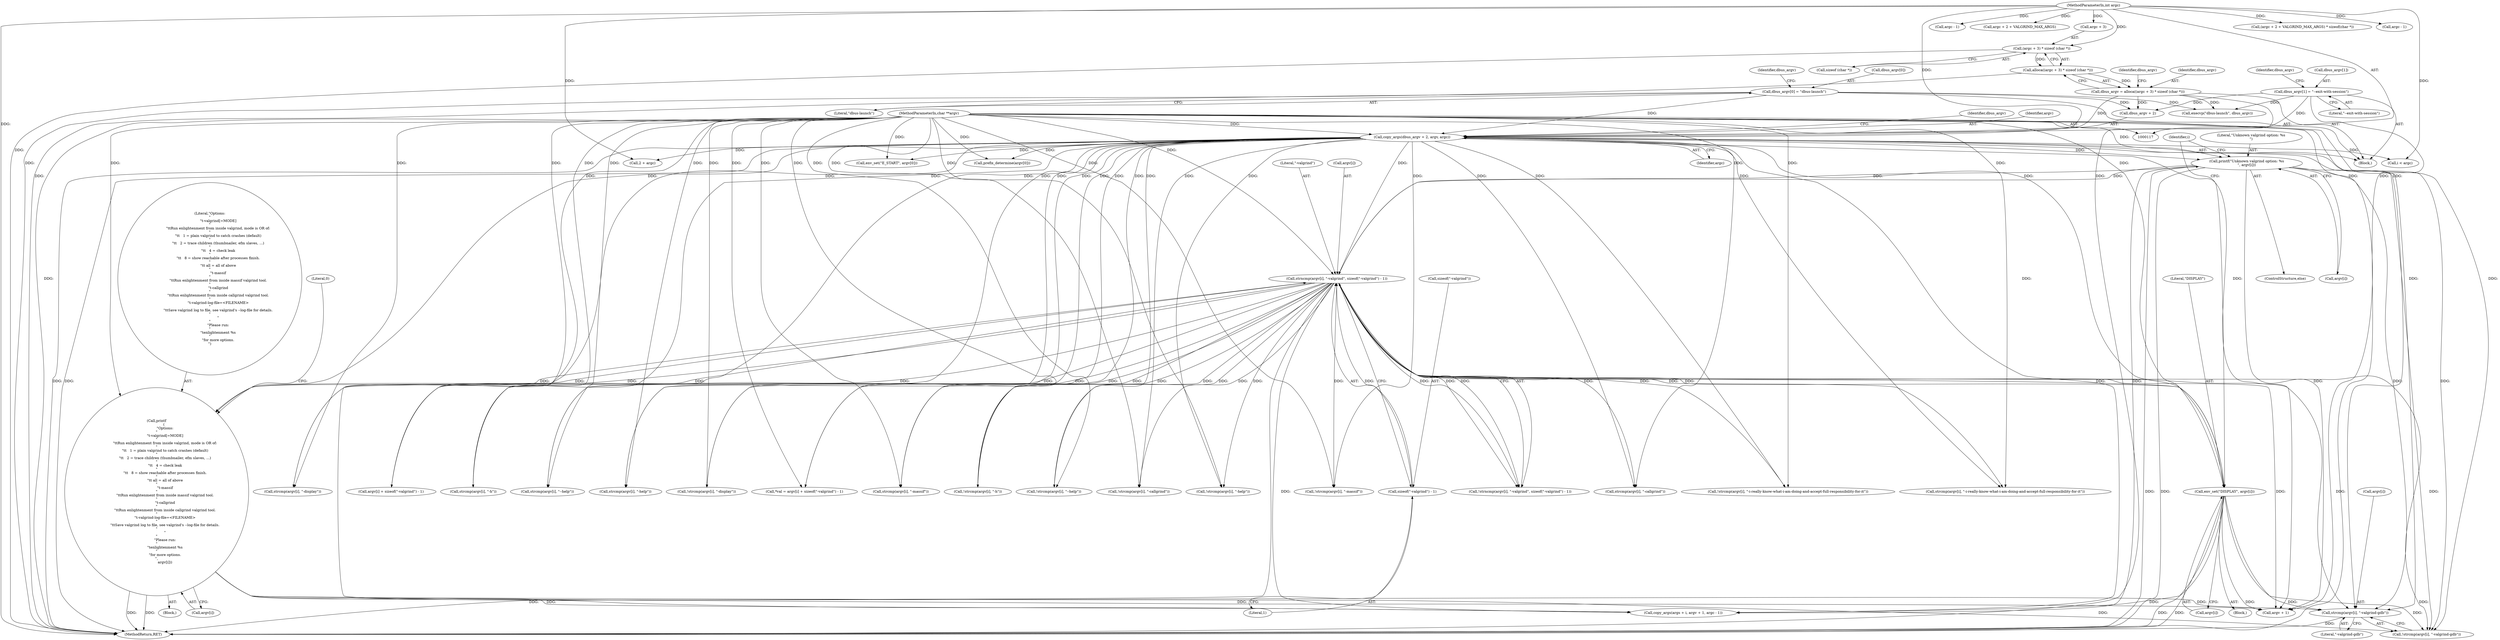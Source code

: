 digraph "0_enlightment_bb4a21e98656fe2c7d98ba2163e6defe9a630e2b@API" {
"1000257" [label="(Call,strcmp(argv[i], \"-valgrind-gdb\"))"];
"1000355" [label="(Call,printf(\"Unknown valgrind option: %s\n\", argv[i]))"];
"1000220" [label="(Call,copy_args(dbus_argv + 2, argv, argc))"];
"1000215" [label="(Call,dbus_argv[1] = \"--exit-with-session\")"];
"1000210" [label="(Call,dbus_argv[0] = \"dbus-launch\")"];
"1000201" [label="(Call,dbus_argv = alloca((argc + 3) * sizeof (char *)))"];
"1000203" [label="(Call,alloca((argc + 3) * sizeof (char *)))"];
"1000204" [label="(Call,(argc + 3) * sizeof (char *))"];
"1000118" [label="(MethodParameterIn,int argc)"];
"1000119" [label="(MethodParameterIn,char **argv)"];
"1000268" [label="(Call,strncmp(argv[i], \"-valgrind\", sizeof(\"-valgrind\") - 1))"];
"1000421" [label="(Call,printf\n             (\n               \"Options:\n\"\n               \"\t-valgrind[=MODE]\n\"\n               \"\t\tRun enlightenment from inside valgrind, mode is OR of:\n\"\n               \"\t\t   1 = plain valgrind to catch crashes (default)\n\"\n               \"\t\t   2 = trace children (thumbnailer, efm slaves, ...)\n\"\n               \"\t\t   4 = check leak\n\"\n               \"\t\t   8 = show reachable after processes finish.\n\"\n               \"\t\t all = all of above\n\"\n               \"\t-massif\n\"\n               \"\t\tRun enlightenment from inside massif valgrind tool.\n\"\n               \"\t-callgrind\n\"\n               \"\t\tRun enlightenment from inside callgrind valgrind tool.\n\"\n               \"\t-valgrind-log-file=<FILENAME>\n\"\n               \"\t\tSave valgrind log to file, see valgrind's --log-file for details.\n\"\n               \"\n\"\n               \"Please run:\n\"\n               \"\tenlightenment %s\n\"\n               \"for more options.\n\",\n               argv[i]))"];
"1000371" [label="(Call,env_set(\"DISPLAY\", argv[i]))"];
"1000273" [label="(Call,sizeof(\"-valgrind\") - 1)"];
"1000249" [label="(Call,i < argc)"];
"1000357" [label="(Call,argv[i])"];
"1000212" [label="(Identifier,dbus_argv)"];
"1000608" [label="(Call,argc - 1)"];
"1000215" [label="(Call,dbus_argv[1] = \"--exit-with-session\")"];
"1000430" [label="(Call,!strcmp(argv[i], \"-i-really-know-what-i-am-doing-and-accept-full-responsibility-for-it\"))"];
"1000203" [label="(Call,alloca((argc + 3) * sizeof (char *)))"];
"1000431" [label="(Call,strcmp(argv[i], \"-i-really-know-what-i-am-doing-and-accept-full-responsibility-for-it\"))"];
"1000363" [label="(Call,strcmp(argv[i], \"-display\"))"];
"1000571" [label="(Call,argc + 2 + VALGRIND_MAX_ARGS)"];
"1000423" [label="(Call,argv[i])"];
"1000281" [label="(Call,argv[i] + sizeof(\"-valgrind\") - 1)"];
"1000402" [label="(Call,strcmp(argv[i], \"-h\"))"];
"1000208" [label="(Call,sizeof (char *))"];
"1000240" [label="(Call,env_set(\"E_START\", argv[0]))"];
"1000221" [label="(Call,dbus_argv + 2)"];
"1000422" [label="(Literal,\"Options:\n\"\n               \"\t-valgrind[=MODE]\n\"\n               \"\t\tRun enlightenment from inside valgrind, mode is OR of:\n\"\n               \"\t\t   1 = plain valgrind to catch crashes (default)\n\"\n               \"\t\t   2 = trace children (thumbnailer, efm slaves, ...)\n\"\n               \"\t\t   4 = check leak\n\"\n               \"\t\t   8 = show reachable after processes finish.\n\"\n               \"\t\t all = all of above\n\"\n               \"\t-massif\n\"\n               \"\t\tRun enlightenment from inside massif valgrind tool.\n\"\n               \"\t-callgrind\n\"\n               \"\t\tRun enlightenment from inside callgrind valgrind tool.\n\"\n               \"\t-valgrind-log-file=<FILENAME>\n\"\n               \"\t\tSave valgrind log to file, see valgrind's --log-file for details.\n\"\n               \"\n\"\n               \"Please run:\n\"\n               \"\tenlightenment %s\n\"\n               \"for more options.\n\")"];
"1000276" [label="(Literal,1)"];
"1000415" [label="(Call,strcmp(argv[i], \"--help\"))"];
"1000229" [label="(Call,2 + argc)"];
"1000593" [label="(Call,copy_args(args + i, argv + 1, argc - 1))"];
"1000236" [label="(Call,prefix_determine(argv[0]))"];
"1000222" [label="(Identifier,dbus_argv)"];
"1000420" [label="(Block,)"];
"1000253" [label="(Identifier,i)"];
"1000368" [label="(Block,)"];
"1000272" [label="(Literal,\"-valgrind\")"];
"1000210" [label="(Call,dbus_argv[0] = \"dbus-launch\")"];
"1000118" [label="(MethodParameterIn,int argc)"];
"1000233" [label="(Call,execvp(\"dbus-launch\", dbus_argv))"];
"1000273" [label="(Call,sizeof(\"-valgrind\") - 1)"];
"1000199" [label="(Block,)"];
"1000219" [label="(Literal,\"--exit-with-session\")"];
"1000216" [label="(Call,dbus_argv[1])"];
"1000372" [label="(Literal,\"DISPLAY\")"];
"1000409" [label="(Call,strcmp(argv[i], \"-help\"))"];
"1000274" [label="(Call,sizeof(\"-valgrind\"))"];
"1000362" [label="(Call,!strcmp(argv[i], \"-display\"))"];
"1000427" [label="(Literal,0)"];
"1000202" [label="(Identifier,dbus_argv)"];
"1000269" [label="(Call,argv[i])"];
"1000268" [label="(Call,strncmp(argv[i], \"-valgrind\", sizeof(\"-valgrind\") - 1))"];
"1000217" [label="(Identifier,dbus_argv)"];
"1000228" [label="(Identifier,dbus_argv)"];
"1000279" [label="(Call,*val = argv[i] + sizeof(\"-valgrind\") - 1)"];
"1000261" [label="(Literal,\"-valgrind-gdb\")"];
"1001056" [label="(MethodReturn,RET)"];
"1000379" [label="(Call,strcmp(argv[i], \"-massif\"))"];
"1000401" [label="(Call,!strcmp(argv[i], \"-h\"))"];
"1000414" [label="(Call,!strcmp(argv[i], \"--help\"))"];
"1000258" [label="(Call,argv[i])"];
"1000371" [label="(Call,env_set(\"DISPLAY\", argv[i]))"];
"1000205" [label="(Call,argc + 3)"];
"1000570" [label="(Call,(argc + 2 + VALGRIND_MAX_ARGS) * sizeof(char *))"];
"1000256" [label="(Call,!strcmp(argv[i], \"-valgrind-gdb\"))"];
"1000211" [label="(Call,dbus_argv[0])"];
"1000355" [label="(Call,printf(\"Unknown valgrind option: %s\n\", argv[i]))"];
"1000225" [label="(Identifier,argc)"];
"1000373" [label="(Call,argv[i])"];
"1000600" [label="(Call,argc - 1)"];
"1000224" [label="(Identifier,argv)"];
"1000220" [label="(Call,copy_args(dbus_argv + 2, argv, argc))"];
"1000214" [label="(Literal,\"dbus-launch\")"];
"1000356" [label="(Literal,\"Unknown valgrind option: %s\n\")"];
"1000597" [label="(Call,argv + 1)"];
"1000354" [label="(ControlStructure,else)"];
"1000389" [label="(Call,!strcmp(argv[i], \"-callgrind\"))"];
"1000408" [label="(Call,!strcmp(argv[i], \"-help\"))"];
"1000421" [label="(Call,printf\n             (\n               \"Options:\n\"\n               \"\t-valgrind[=MODE]\n\"\n               \"\t\tRun enlightenment from inside valgrind, mode is OR of:\n\"\n               \"\t\t   1 = plain valgrind to catch crashes (default)\n\"\n               \"\t\t   2 = trace children (thumbnailer, efm slaves, ...)\n\"\n               \"\t\t   4 = check leak\n\"\n               \"\t\t   8 = show reachable after processes finish.\n\"\n               \"\t\t all = all of above\n\"\n               \"\t-massif\n\"\n               \"\t\tRun enlightenment from inside massif valgrind tool.\n\"\n               \"\t-callgrind\n\"\n               \"\t\tRun enlightenment from inside callgrind valgrind tool.\n\"\n               \"\t-valgrind-log-file=<FILENAME>\n\"\n               \"\t\tSave valgrind log to file, see valgrind's --log-file for details.\n\"\n               \"\n\"\n               \"Please run:\n\"\n               \"\tenlightenment %s\n\"\n               \"for more options.\n\",\n               argv[i]))"];
"1000201" [label="(Call,dbus_argv = alloca((argc + 3) * sizeof (char *)))"];
"1000378" [label="(Call,!strcmp(argv[i], \"-massif\"))"];
"1000390" [label="(Call,strcmp(argv[i], \"-callgrind\"))"];
"1000267" [label="(Call,!strncmp(argv[i], \"-valgrind\", sizeof(\"-valgrind\") - 1))"];
"1000204" [label="(Call,(argc + 3) * sizeof (char *))"];
"1000257" [label="(Call,strcmp(argv[i], \"-valgrind-gdb\"))"];
"1000119" [label="(MethodParameterIn,char **argv)"];
"1000257" -> "1000256"  [label="AST: "];
"1000257" -> "1000261"  [label="CFG: "];
"1000258" -> "1000257"  [label="AST: "];
"1000261" -> "1000257"  [label="AST: "];
"1000256" -> "1000257"  [label="CFG: "];
"1000257" -> "1001056"  [label="DDG: "];
"1000355" -> "1000257"  [label="DDG: "];
"1000421" -> "1000257"  [label="DDG: "];
"1000220" -> "1000257"  [label="DDG: "];
"1000371" -> "1000257"  [label="DDG: "];
"1000119" -> "1000257"  [label="DDG: "];
"1000268" -> "1000257"  [label="DDG: "];
"1000355" -> "1000354"  [label="AST: "];
"1000355" -> "1000357"  [label="CFG: "];
"1000356" -> "1000355"  [label="AST: "];
"1000357" -> "1000355"  [label="AST: "];
"1000253" -> "1000355"  [label="CFG: "];
"1000355" -> "1001056"  [label="DDG: "];
"1000355" -> "1001056"  [label="DDG: "];
"1000355" -> "1000256"  [label="DDG: "];
"1000355" -> "1000268"  [label="DDG: "];
"1000220" -> "1000355"  [label="DDG: "];
"1000119" -> "1000355"  [label="DDG: "];
"1000268" -> "1000355"  [label="DDG: "];
"1000355" -> "1000593"  [label="DDG: "];
"1000355" -> "1000597"  [label="DDG: "];
"1000220" -> "1000199"  [label="AST: "];
"1000220" -> "1000225"  [label="CFG: "];
"1000221" -> "1000220"  [label="AST: "];
"1000224" -> "1000220"  [label="AST: "];
"1000225" -> "1000220"  [label="AST: "];
"1000228" -> "1000220"  [label="CFG: "];
"1000220" -> "1001056"  [label="DDG: "];
"1000220" -> "1001056"  [label="DDG: "];
"1000215" -> "1000220"  [label="DDG: "];
"1000210" -> "1000220"  [label="DDG: "];
"1000201" -> "1000220"  [label="DDG: "];
"1000119" -> "1000220"  [label="DDG: "];
"1000118" -> "1000220"  [label="DDG: "];
"1000220" -> "1000229"  [label="DDG: "];
"1000220" -> "1000236"  [label="DDG: "];
"1000220" -> "1000240"  [label="DDG: "];
"1000220" -> "1000249"  [label="DDG: "];
"1000220" -> "1000256"  [label="DDG: "];
"1000220" -> "1000268"  [label="DDG: "];
"1000220" -> "1000279"  [label="DDG: "];
"1000220" -> "1000281"  [label="DDG: "];
"1000220" -> "1000362"  [label="DDG: "];
"1000220" -> "1000363"  [label="DDG: "];
"1000220" -> "1000371"  [label="DDG: "];
"1000220" -> "1000378"  [label="DDG: "];
"1000220" -> "1000379"  [label="DDG: "];
"1000220" -> "1000389"  [label="DDG: "];
"1000220" -> "1000390"  [label="DDG: "];
"1000220" -> "1000401"  [label="DDG: "];
"1000220" -> "1000402"  [label="DDG: "];
"1000220" -> "1000408"  [label="DDG: "];
"1000220" -> "1000409"  [label="DDG: "];
"1000220" -> "1000414"  [label="DDG: "];
"1000220" -> "1000415"  [label="DDG: "];
"1000220" -> "1000421"  [label="DDG: "];
"1000220" -> "1000430"  [label="DDG: "];
"1000220" -> "1000431"  [label="DDG: "];
"1000220" -> "1000593"  [label="DDG: "];
"1000220" -> "1000597"  [label="DDG: "];
"1000215" -> "1000199"  [label="AST: "];
"1000215" -> "1000219"  [label="CFG: "];
"1000216" -> "1000215"  [label="AST: "];
"1000219" -> "1000215"  [label="AST: "];
"1000222" -> "1000215"  [label="CFG: "];
"1000215" -> "1001056"  [label="DDG: "];
"1000215" -> "1000221"  [label="DDG: "];
"1000215" -> "1000233"  [label="DDG: "];
"1000210" -> "1000199"  [label="AST: "];
"1000210" -> "1000214"  [label="CFG: "];
"1000211" -> "1000210"  [label="AST: "];
"1000214" -> "1000210"  [label="AST: "];
"1000217" -> "1000210"  [label="CFG: "];
"1000210" -> "1001056"  [label="DDG: "];
"1000210" -> "1000221"  [label="DDG: "];
"1000210" -> "1000233"  [label="DDG: "];
"1000201" -> "1000199"  [label="AST: "];
"1000201" -> "1000203"  [label="CFG: "];
"1000202" -> "1000201"  [label="AST: "];
"1000203" -> "1000201"  [label="AST: "];
"1000212" -> "1000201"  [label="CFG: "];
"1000201" -> "1001056"  [label="DDG: "];
"1000203" -> "1000201"  [label="DDG: "];
"1000201" -> "1000221"  [label="DDG: "];
"1000201" -> "1000233"  [label="DDG: "];
"1000203" -> "1000204"  [label="CFG: "];
"1000204" -> "1000203"  [label="AST: "];
"1000203" -> "1001056"  [label="DDG: "];
"1000204" -> "1000203"  [label="DDG: "];
"1000204" -> "1000208"  [label="CFG: "];
"1000205" -> "1000204"  [label="AST: "];
"1000208" -> "1000204"  [label="AST: "];
"1000204" -> "1001056"  [label="DDG: "];
"1000118" -> "1000204"  [label="DDG: "];
"1000118" -> "1000117"  [label="AST: "];
"1000118" -> "1001056"  [label="DDG: "];
"1000118" -> "1000205"  [label="DDG: "];
"1000118" -> "1000229"  [label="DDG: "];
"1000118" -> "1000249"  [label="DDG: "];
"1000118" -> "1000570"  [label="DDG: "];
"1000118" -> "1000571"  [label="DDG: "];
"1000118" -> "1000600"  [label="DDG: "];
"1000118" -> "1000608"  [label="DDG: "];
"1000119" -> "1000117"  [label="AST: "];
"1000119" -> "1001056"  [label="DDG: "];
"1000119" -> "1000236"  [label="DDG: "];
"1000119" -> "1000240"  [label="DDG: "];
"1000119" -> "1000256"  [label="DDG: "];
"1000119" -> "1000268"  [label="DDG: "];
"1000119" -> "1000279"  [label="DDG: "];
"1000119" -> "1000281"  [label="DDG: "];
"1000119" -> "1000362"  [label="DDG: "];
"1000119" -> "1000363"  [label="DDG: "];
"1000119" -> "1000371"  [label="DDG: "];
"1000119" -> "1000378"  [label="DDG: "];
"1000119" -> "1000379"  [label="DDG: "];
"1000119" -> "1000389"  [label="DDG: "];
"1000119" -> "1000390"  [label="DDG: "];
"1000119" -> "1000401"  [label="DDG: "];
"1000119" -> "1000402"  [label="DDG: "];
"1000119" -> "1000408"  [label="DDG: "];
"1000119" -> "1000409"  [label="DDG: "];
"1000119" -> "1000414"  [label="DDG: "];
"1000119" -> "1000415"  [label="DDG: "];
"1000119" -> "1000421"  [label="DDG: "];
"1000119" -> "1000430"  [label="DDG: "];
"1000119" -> "1000431"  [label="DDG: "];
"1000119" -> "1000593"  [label="DDG: "];
"1000119" -> "1000597"  [label="DDG: "];
"1000268" -> "1000267"  [label="AST: "];
"1000268" -> "1000273"  [label="CFG: "];
"1000269" -> "1000268"  [label="AST: "];
"1000272" -> "1000268"  [label="AST: "];
"1000273" -> "1000268"  [label="AST: "];
"1000267" -> "1000268"  [label="CFG: "];
"1000268" -> "1001056"  [label="DDG: "];
"1000268" -> "1000256"  [label="DDG: "];
"1000268" -> "1000267"  [label="DDG: "];
"1000268" -> "1000267"  [label="DDG: "];
"1000268" -> "1000267"  [label="DDG: "];
"1000421" -> "1000268"  [label="DDG: "];
"1000371" -> "1000268"  [label="DDG: "];
"1000273" -> "1000268"  [label="DDG: "];
"1000268" -> "1000279"  [label="DDG: "];
"1000268" -> "1000281"  [label="DDG: "];
"1000268" -> "1000362"  [label="DDG: "];
"1000268" -> "1000363"  [label="DDG: "];
"1000268" -> "1000371"  [label="DDG: "];
"1000268" -> "1000378"  [label="DDG: "];
"1000268" -> "1000379"  [label="DDG: "];
"1000268" -> "1000389"  [label="DDG: "];
"1000268" -> "1000390"  [label="DDG: "];
"1000268" -> "1000401"  [label="DDG: "];
"1000268" -> "1000402"  [label="DDG: "];
"1000268" -> "1000408"  [label="DDG: "];
"1000268" -> "1000409"  [label="DDG: "];
"1000268" -> "1000414"  [label="DDG: "];
"1000268" -> "1000415"  [label="DDG: "];
"1000268" -> "1000421"  [label="DDG: "];
"1000268" -> "1000430"  [label="DDG: "];
"1000268" -> "1000431"  [label="DDG: "];
"1000268" -> "1000593"  [label="DDG: "];
"1000268" -> "1000597"  [label="DDG: "];
"1000421" -> "1000420"  [label="AST: "];
"1000421" -> "1000423"  [label="CFG: "];
"1000422" -> "1000421"  [label="AST: "];
"1000423" -> "1000421"  [label="AST: "];
"1000427" -> "1000421"  [label="CFG: "];
"1000421" -> "1001056"  [label="DDG: "];
"1000421" -> "1001056"  [label="DDG: "];
"1000421" -> "1000256"  [label="DDG: "];
"1000421" -> "1000593"  [label="DDG: "];
"1000421" -> "1000597"  [label="DDG: "];
"1000371" -> "1000368"  [label="AST: "];
"1000371" -> "1000373"  [label="CFG: "];
"1000372" -> "1000371"  [label="AST: "];
"1000373" -> "1000371"  [label="AST: "];
"1000253" -> "1000371"  [label="CFG: "];
"1000371" -> "1001056"  [label="DDG: "];
"1000371" -> "1001056"  [label="DDG: "];
"1000371" -> "1000256"  [label="DDG: "];
"1000371" -> "1000593"  [label="DDG: "];
"1000371" -> "1000597"  [label="DDG: "];
"1000273" -> "1000276"  [label="CFG: "];
"1000274" -> "1000273"  [label="AST: "];
"1000276" -> "1000273"  [label="AST: "];
}
